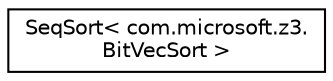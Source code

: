 digraph "Graphical Class Hierarchy"
{
 // LATEX_PDF_SIZE
  edge [fontname="Helvetica",fontsize="10",labelfontname="Helvetica",labelfontsize="10"];
  node [fontname="Helvetica",fontsize="10",shape=record];
  rankdir="LR";
  Node0 [label="SeqSort\< com.microsoft.z3.\lBitVecSort \>",height=0.2,width=0.4,color="black", fillcolor="white", style="filled",URL="$classcom_1_1microsoft_1_1z3_1_1_seq_sort.html",tooltip=" "];
}
